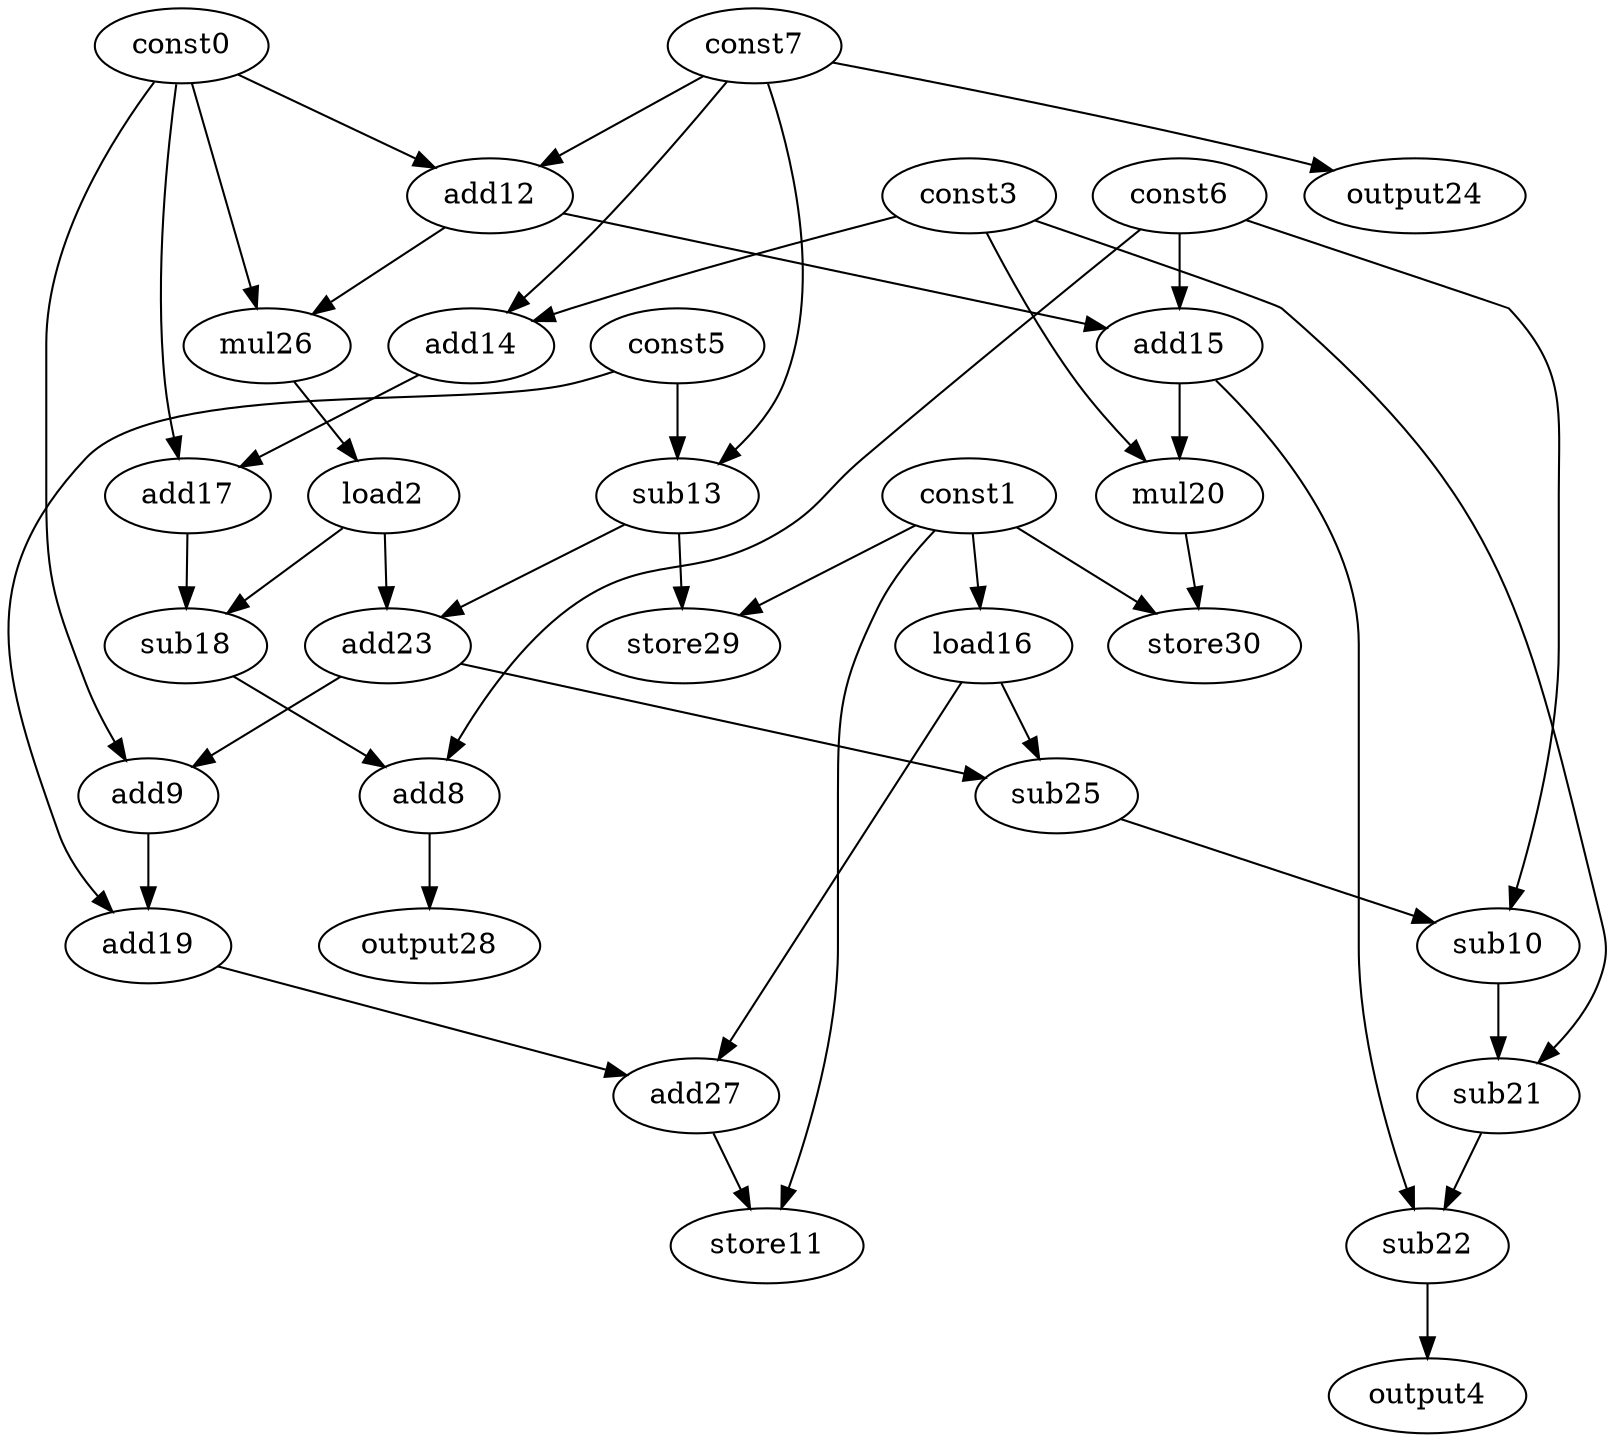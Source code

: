 digraph G { 
const0[opcode=const]; 
const1[opcode=const]; 
load2[opcode=load]; 
const3[opcode=const]; 
output4[opcode=output]; 
const5[opcode=const]; 
const6[opcode=const]; 
const7[opcode=const]; 
add8[opcode=add]; 
add9[opcode=add]; 
sub10[opcode=sub]; 
store11[opcode=store]; 
add12[opcode=add]; 
sub13[opcode=sub]; 
add14[opcode=add]; 
add15[opcode=add]; 
load16[opcode=load]; 
add17[opcode=add]; 
sub18[opcode=sub]; 
add19[opcode=add]; 
mul20[opcode=mul]; 
sub21[opcode=sub]; 
sub22[opcode=sub]; 
add23[opcode=add]; 
output24[opcode=output]; 
sub25[opcode=sub]; 
mul26[opcode=mul]; 
add27[opcode=add]; 
output28[opcode=output]; 
store29[opcode=store]; 
store30[opcode=store]; 
const0->add12[operand=0];
const7->add12[operand=1];
const5->sub13[operand=0];
const7->sub13[operand=1];
const3->add14[operand=0];
const7->add14[operand=1];
const1->load16[operand=0];
const7->output24[operand=0];
add12->add15[operand=0];
const6->add15[operand=1];
const0->add17[operand=0];
add14->add17[operand=1];
const0->mul26[operand=0];
add12->mul26[operand=1];
const1->store29[operand=0];
sub13->store29[operand=1];
mul26->load2[operand=0];
const3->mul20[operand=0];
add15->mul20[operand=1];
add17->sub18[operand=0];
load2->sub18[operand=1];
load2->add23[operand=0];
sub13->add23[operand=1];
const1->store30[operand=0];
mul20->store30[operand=1];
sub18->add8[operand=0];
const6->add8[operand=1];
const0->add9[operand=0];
add23->add9[operand=1];
load16->sub25[operand=0];
add23->sub25[operand=1];
sub25->sub10[operand=0];
const6->sub10[operand=1];
add9->add19[operand=0];
const5->add19[operand=1];
add8->output28[operand=0];
sub10->sub21[operand=0];
const3->sub21[operand=1];
load16->add27[operand=0];
add19->add27[operand=1];
const1->store11[operand=0];
add27->store11[operand=1];
sub21->sub22[operand=0];
add15->sub22[operand=1];
sub22->output4[operand=0];
}
